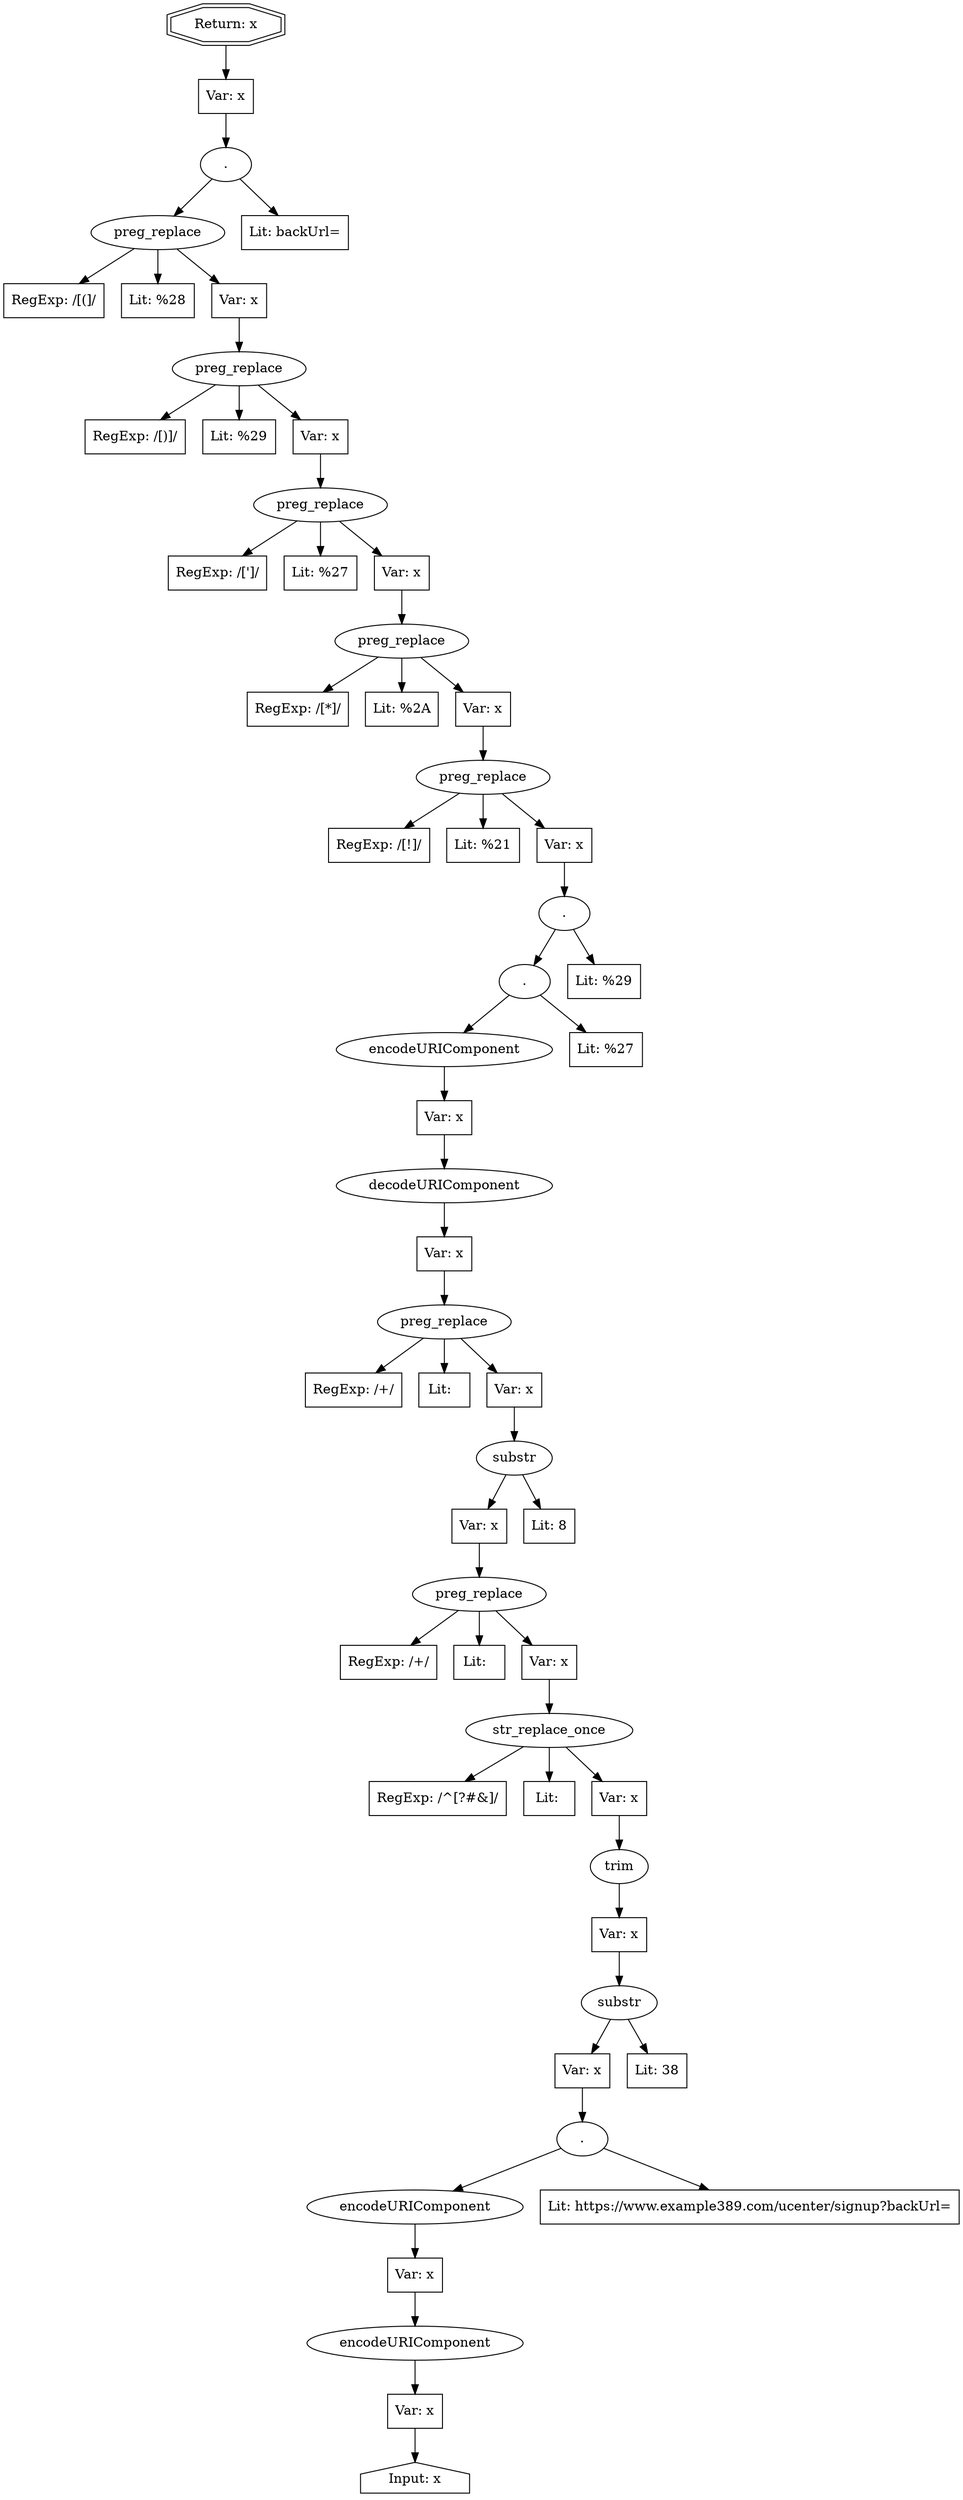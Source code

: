 // Finding: 37248cb1-4296-4d9a-98cb-054e22433c4d
// Finding.url: https://trade.example389.com/BTC-USDT?com%252FBTC-USDT%253Ftype%253DTRADE'></iframe></style></script></object></embed></textarea><img src=x onerror=taintfoxLog('218c182b788140b6b6460512b9baf6fe')><!--/*
// Finding.parentloc: https://trade.example389.com/BTC-USDT?com%252FBTC-USDT%253Ftype%253DTRADE'></iframe></style></script></object></embed></textarea><img src=x onerror=taintfoxLog('218c182b788140b6b6460512b9baf6fe')><!--/*
// Finding.domain: trade.example389.com
// Finding.base_domain: example389.com
// Finding.source: location.href
// Finding.sink: innerHTML
// Sanitizer.score: 5
// Sanitizer.name: RtZE/</Uo</n.stringify/<
// Sanitizer.location: https://assets.example390.com/trade-web/3.6.5/index.dea7308e.js - RtZE/</Uo</n.stringify/<:1:2661352
// Finding.begin: 380
// Finding.end: 412
// Finding.original_uuid: 01ae0782-9be1-44e5-beb1-7afb484fd515
// Finding.TwentyFiveMillionFlowsId: -2007784275
// Finding.script: https://assets.example390.com/trade-web/3.6.5/vendors.181e54dee12d9e794209.js
// Finding.line: 1
// Exploit.uuid: 218c182b-7881-40b6-b646-0512b9baf6fe
// Exploit.success: false
// Exploit.status: validated
// Exploit.method: C
// Exploit.type: html
// Exploit.token: attribute
// Exploit.content: href
// Exploit.quote_type: '
// Exploit.tag: a
// Exploit.break_out: com%252FBTC-USDT%253Ftype%253DTRADE'></iframe></style></script></object></embed></textarea><img src=x onerror=
// Exploit.break_in: ><!--/*
// Exploit.payload: com%252FBTC-USDT%253Ftype%253DTRADE'></iframe></style></script></object></embed></textarea><img src=x onerror=taintfoxLog(1)><!--/*
// Exploit.begin_taint_url: 0
// Exploit.end_taint_url: 44
// Exploit.replace_begin_url: 34
// Exploit.replace_end_url: 44
// Exploit.replace_begin_param: 122
// Exploit.replace_end_param: 157
// Issues.LargestEncodeAttrStringChain: 0
// Issues.LargestTextFragmentEncodeChainLength: 0
// Issues.HasApproximation: false
// Issues.HasMissingImplementation: false
// Issues.HasInfiniteRegexWithFunctionReplacer: false
// Issues.MergedSplitAndJoins: false
// Issues.HasUrlInRhsOfReplace: false
// Issues.HasUrlInLhsOfReplace: false
// Issues.HasCookieValueInLhsOfreplace: false
// Issues.HasCookieValueInRhsOfreplace: false
// Issues.HasCookieValueInMatchPattern: false
// Issues.HasCookieValueInExecPattern: false
// Issues.RemovedLRConcats: true
// Issues.RemovedReplaceArtifacts: false
// Issues.HasUrlInMatchPattern: false
// Issues.HasUrlInExecPattern: false
// Issues.RemovedNOPreplaces: false
// Issues.Known_sanitizer: false
// DepGraph.hash: -266399080
// DepGraph.sanitizer_hash: 944654278
// Removed LR concats 
// Removed LR concats 
// Removed LR concats 
digraph cfg {
n0 [shape=house, label="Input: x"];
n1 [shape=ellipse, label="encodeURIComponent"];
n2 [shape=box, label="Var: x"];
n3 [shape=ellipse, label="encodeURIComponent"];
n4 [shape=box, label="Var: x"];
n5 [shape=ellipse, label="."];
n6 [shape=box, label="Lit: https://www.example389.com/ucenter/signup?backUrl="];
n7 [shape=ellipse, label="substr"];
n8 [shape=box, label="Var: x"];
n9 [shape=box, label="Lit: 38"];
n10 [shape=ellipse, label="trim"];
n11 [shape=box, label="Var: x"];
n12 [shape=ellipse, label="str_replace_once"];
n13 [shape=box, label="RegExp: /^[?#&]/"];
n14 [shape=box, label="Lit: "];
n15 [shape=box, label="Var: x"];
n16 [shape=ellipse, label="preg_replace"];
n17 [shape=box, label="RegExp: /\+/"];
n18 [shape=box, label="Lit:  "];
n19 [shape=box, label="Var: x"];
n20 [shape=ellipse, label="substr"];
n21 [shape=box, label="Var: x"];
n22 [shape=box, label="Lit: 8"];
n23 [shape=ellipse, label="preg_replace"];
n24 [shape=box, label="RegExp: /\+/"];
n25 [shape=box, label="Lit:  "];
n26 [shape=box, label="Var: x"];
n27 [shape=ellipse, label="decodeURIComponent"];
n28 [shape=box, label="Var: x"];
n29 [shape=ellipse, label="encodeURIComponent"];
n30 [shape=box, label="Var: x"];
n31 [shape=ellipse, label="."];
n32 [shape=box, label="Lit: %27"];
n33 [shape=ellipse, label="."];
n34 [shape=box, label="Lit: %29"];
n35 [shape=ellipse, label="preg_replace"];
n36 [shape=box, label="RegExp: /[!]/"];
n37 [shape=box, label="Lit: %21"];
n38 [shape=box, label="Var: x"];
n39 [shape=ellipse, label="preg_replace"];
n40 [shape=box, label="RegExp: /[*]/"];
n41 [shape=box, label="Lit: %2A"];
n42 [shape=box, label="Var: x"];
n43 [shape=ellipse, label="preg_replace"];
n44 [shape=box, label="RegExp: /[']/"];
n45 [shape=box, label="Lit: %27"];
n46 [shape=box, label="Var: x"];
n47 [shape=ellipse, label="preg_replace"];
n48 [shape=box, label="RegExp: /[)]/"];
n49 [shape=box, label="Lit: %29"];
n50 [shape=box, label="Var: x"];
n51 [shape=ellipse, label="preg_replace"];
n52 [shape=box, label="RegExp: /[(]/"];
n53 [shape=box, label="Lit: %28"];
n54 [shape=box, label="Var: x"];
n55 [shape=ellipse, label="."];
n56 [shape=box, label="Lit: backUrl="];
n57 [shape=box, label="Var: x"];
n58 [shape=doubleoctagon, label="Return: x"];
n2 -> n0;
n1 -> n2;
n4 -> n1;
n3 -> n4;
n5 -> n6;
n5 -> n3;
n8 -> n5;
n7 -> n8;
n7 -> n9;
n11 -> n7;
n10 -> n11;
n15 -> n10;
n12 -> n13;
n12 -> n14;
n12 -> n15;
n19 -> n12;
n16 -> n17;
n16 -> n18;
n16 -> n19;
n21 -> n16;
n20 -> n21;
n20 -> n22;
n26 -> n20;
n23 -> n24;
n23 -> n25;
n23 -> n26;
n28 -> n23;
n27 -> n28;
n30 -> n27;
n29 -> n30;
n31 -> n29;
n31 -> n32;
n33 -> n31;
n33 -> n34;
n38 -> n33;
n35 -> n36;
n35 -> n37;
n35 -> n38;
n42 -> n35;
n39 -> n40;
n39 -> n41;
n39 -> n42;
n46 -> n39;
n43 -> n44;
n43 -> n45;
n43 -> n46;
n50 -> n43;
n47 -> n48;
n47 -> n49;
n47 -> n50;
n54 -> n47;
n51 -> n52;
n51 -> n53;
n51 -> n54;
n55 -> n56;
n55 -> n51;
n57 -> n55;
n58 -> n57;
}